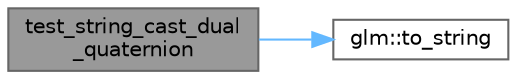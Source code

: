 digraph "test_string_cast_dual_quaternion"
{
 // LATEX_PDF_SIZE
  bgcolor="transparent";
  edge [fontname=Helvetica,fontsize=10,labelfontname=Helvetica,labelfontsize=10];
  node [fontname=Helvetica,fontsize=10,shape=box,height=0.2,width=0.4];
  rankdir="LR";
  Node1 [id="Node000001",label="test_string_cast_dual\l_quaternion",height=0.2,width=0.4,color="gray40", fillcolor="grey60", style="filled", fontcolor="black",tooltip=" "];
  Node1 -> Node2 [id="edge3_Node000001_Node000002",color="steelblue1",style="solid",tooltip=" "];
  Node2 [id="Node000002",label="glm::to_string",height=0.2,width=0.4,color="grey40", fillcolor="white", style="filled",URL="$group__gtx__string__cast.html#ga8f0dced1fd45e67e2d77e80ab93c7af5",tooltip=" "];
}
